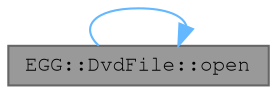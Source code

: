 digraph "EGG::DvdFile::open"
{
 // LATEX_PDF_SIZE
  bgcolor="transparent";
  edge [fontname=FreeMono,fontsize=10,labelfontname=FreeMono,labelfontsize=10];
  node [fontname=FreeMono,fontsize=10,shape=box,height=0.2,width=0.4];
  rankdir="LR";
  Node1 [label="EGG::DvdFile::open",height=0.2,width=0.4,color="gray40", fillcolor="grey60", style="filled", fontcolor="black",tooltip="Opens a file given the path."];
  Node1 -> Node1 [color="steelblue1",style="solid"];
}
